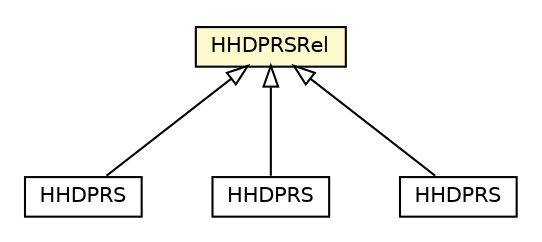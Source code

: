 #!/usr/local/bin/dot
#
# Class diagram 
# Generated by UMLGraph version R5_6-24-gf6e263 (http://www.umlgraph.org/)
#

digraph G {
	edge [fontname="Helvetica",fontsize=10,labelfontname="Helvetica",labelfontsize=10];
	node [fontname="Helvetica",fontsize=10,shape=plaintext];
	nodesep=0.25;
	ranksep=0.5;
	// nl.egem.stuf.sector.bg._0204.HHDAntwoord.HHDPRS
	c65952 [label=<<table title="nl.egem.stuf.sector.bg._0204.HHDAntwoord.HHDPRS" border="0" cellborder="1" cellspacing="0" cellpadding="2" port="p" href="./HHDAntwoord.HHDPRS.html">
		<tr><td><table border="0" cellspacing="0" cellpadding="1">
<tr><td align="center" balign="center"> HHDPRS </td></tr>
		</table></td></tr>
		</table>>, URL="./HHDAntwoord.HHDPRS.html", fontname="Helvetica", fontcolor="black", fontsize=10.0];
	// nl.egem.stuf.sector.bg._0204.HHDVraag.HHDPRS
	c65964 [label=<<table title="nl.egem.stuf.sector.bg._0204.HHDVraag.HHDPRS" border="0" cellborder="1" cellspacing="0" cellpadding="2" port="p" href="./HHDVraag.HHDPRS.html">
		<tr><td><table border="0" cellspacing="0" cellpadding="1">
<tr><td align="center" balign="center"> HHDPRS </td></tr>
		</table></td></tr>
		</table>>, URL="./HHDVraag.HHDPRS.html", fontname="Helvetica", fontcolor="black", fontsize=10.0];
	// nl.egem.stuf.sector.bg._0204.HHDPRSRel
	c65979 [label=<<table title="nl.egem.stuf.sector.bg._0204.HHDPRSRel" border="0" cellborder="1" cellspacing="0" cellpadding="2" port="p" bgcolor="lemonChiffon" href="./HHDPRSRel.html">
		<tr><td><table border="0" cellspacing="0" cellpadding="1">
<tr><td align="center" balign="center"> HHDPRSRel </td></tr>
		</table></td></tr>
		</table>>, URL="./HHDPRSRel.html", fontname="Helvetica", fontcolor="black", fontsize=10.0];
	// nl.egem.stuf.sector.bg._0204.HHDKennisgeving.HHDPRS
	c65991 [label=<<table title="nl.egem.stuf.sector.bg._0204.HHDKennisgeving.HHDPRS" border="0" cellborder="1" cellspacing="0" cellpadding="2" port="p" href="./HHDKennisgeving.HHDPRS.html">
		<tr><td><table border="0" cellspacing="0" cellpadding="1">
<tr><td align="center" balign="center"> HHDPRS </td></tr>
		</table></td></tr>
		</table>>, URL="./HHDKennisgeving.HHDPRS.html", fontname="Helvetica", fontcolor="black", fontsize=10.0];
	//nl.egem.stuf.sector.bg._0204.HHDAntwoord.HHDPRS extends nl.egem.stuf.sector.bg._0204.HHDPRSRel
	c65979:p -> c65952:p [dir=back,arrowtail=empty];
	//nl.egem.stuf.sector.bg._0204.HHDVraag.HHDPRS extends nl.egem.stuf.sector.bg._0204.HHDPRSRel
	c65979:p -> c65964:p [dir=back,arrowtail=empty];
	//nl.egem.stuf.sector.bg._0204.HHDKennisgeving.HHDPRS extends nl.egem.stuf.sector.bg._0204.HHDPRSRel
	c65979:p -> c65991:p [dir=back,arrowtail=empty];
}

